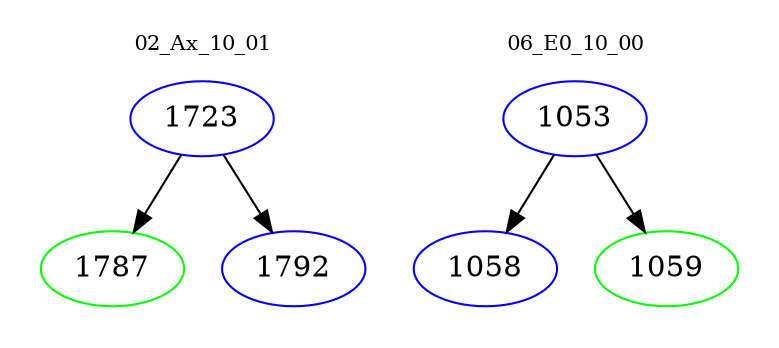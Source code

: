 digraph{
subgraph cluster_0 {
color = white
label = "02_Ax_10_01";
fontsize=10;
T0_1723 [label="1723", color="blue"]
T0_1723 -> T0_1787 [color="black"]
T0_1787 [label="1787", color="green"]
T0_1723 -> T0_1792 [color="black"]
T0_1792 [label="1792", color="blue"]
}
subgraph cluster_1 {
color = white
label = "06_E0_10_00";
fontsize=10;
T1_1053 [label="1053", color="blue"]
T1_1053 -> T1_1058 [color="black"]
T1_1058 [label="1058", color="blue"]
T1_1053 -> T1_1059 [color="black"]
T1_1059 [label="1059", color="green"]
}
}
